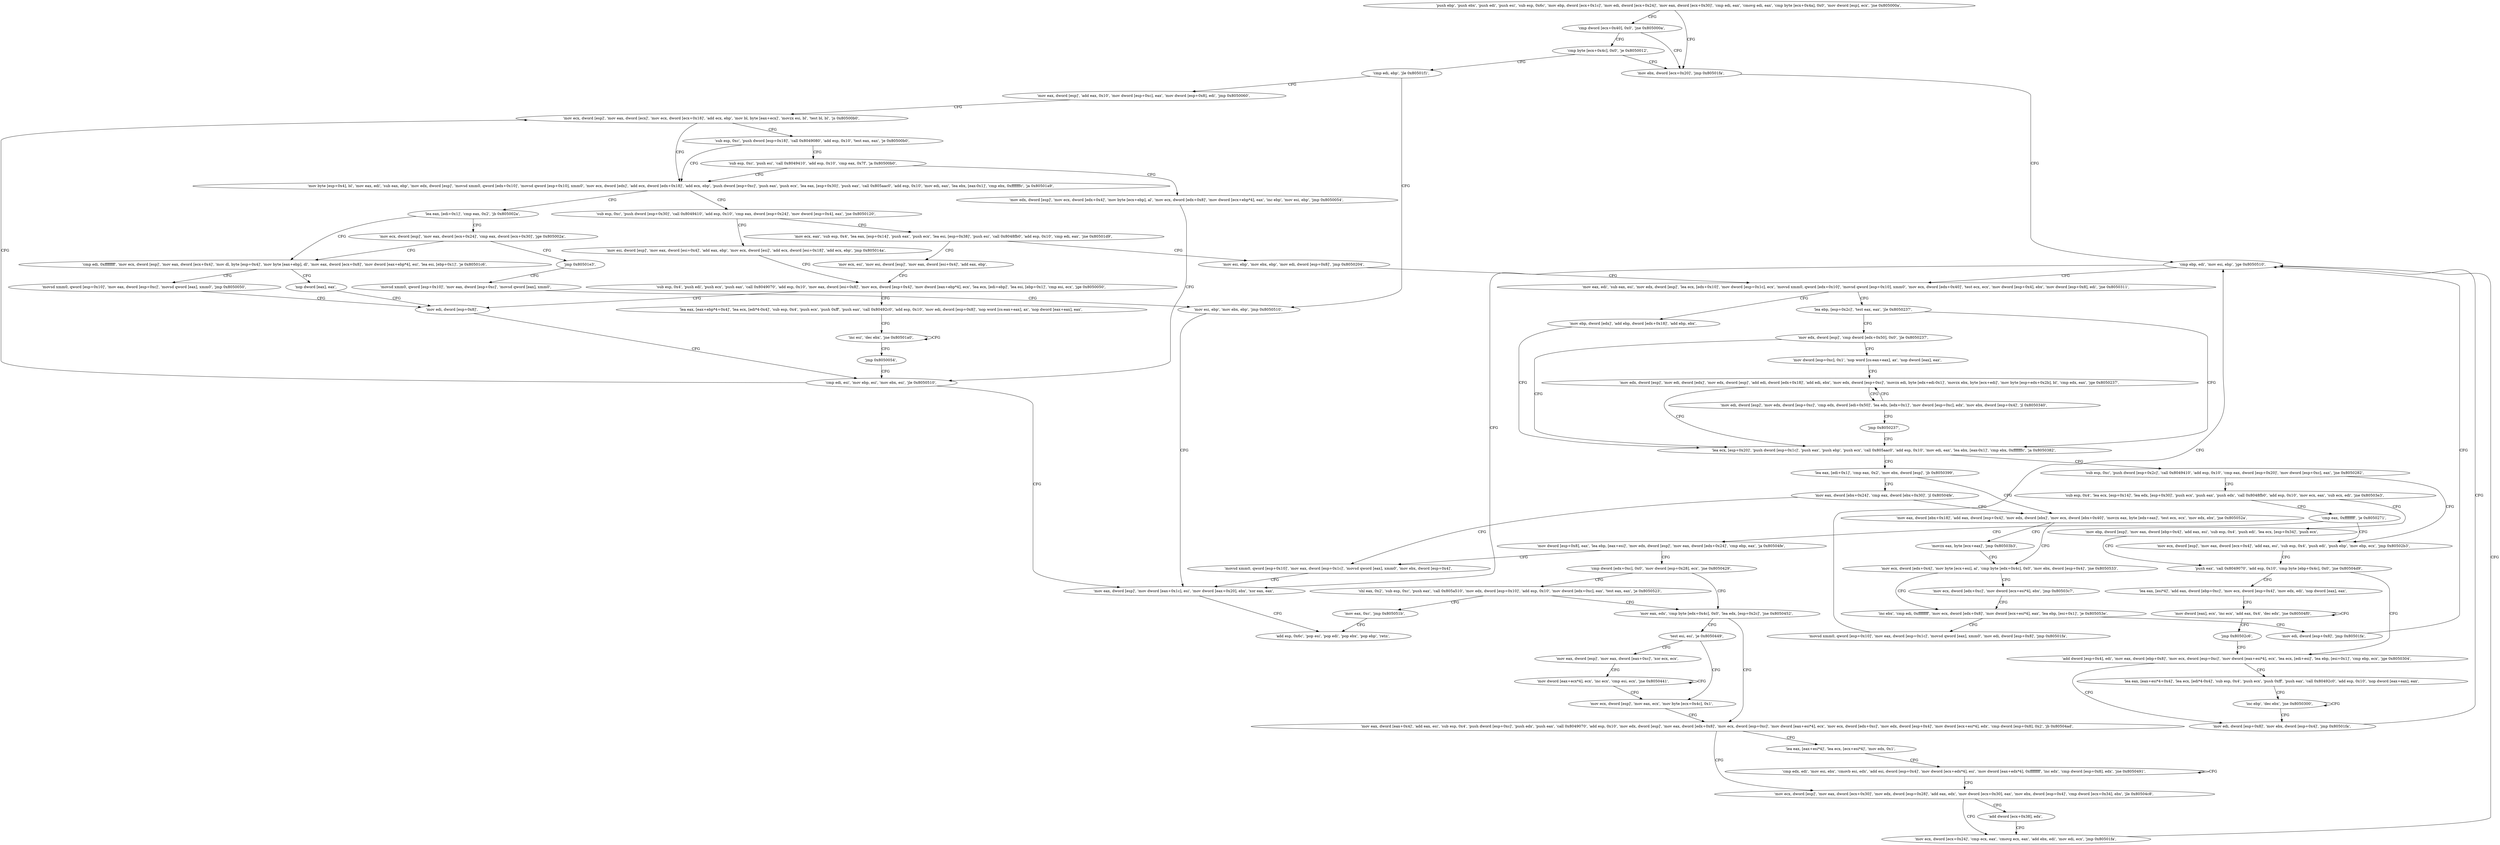 digraph "func" {
"134545376" [label = "'push ebp', 'push ebx', 'push edi', 'push esi', 'sub esp, 0x6c', 'mov ebp, dword [ecx+0x1c]', 'mov edi, dword [ecx+0x24]', 'mov eax, dword [ecx+0x30]', 'cmp edi, eax', 'cmovg edi, eax', 'cmp byte [ecx+0x4a], 0x0', 'mov dword [esp], ecx', 'jne 0x805000a', " ]
"134545418" [label = "'mov ebx, dword [ecx+0x20]', 'jmp 0x80501fa', " ]
"134545406" [label = "'cmp dword [ecx+0x40], 0x0', 'jne 0x805000a', " ]
"134545914" [label = "'cmp ebp, edi', 'mov esi, ebp', 'jge 0x8050510', " ]
"134545412" [label = "'cmp byte [ecx+0x4c], 0x0', 'je 0x8050012', " ]
"134546704" [label = "'mov eax, dword [esp]', 'mov dword [eax+0x1c], esi', 'mov dword [eax+0x20], ebx', 'xor eax, eax', " ]
"134545924" [label = "'mov eax, edi', 'sub eax, esi', 'mov edx, dword [esp]', 'lea ecx, [edx+0x10]', 'mov dword [esp+0x1c], ecx', 'movsd xmm0, qword [edx+0x10]', 'movsd qword [esp+0x10], xmm0', 'mov ecx, dword [edx+0x40]', 'test ecx, ecx', 'mov dword [esp+0x4], ebx', 'mov dword [esp+0x8], edi', 'jne 0x8050311', " ]
"134545426" [label = "'cmp edi, ebp', 'jle 0x80501f1', " ]
"134546715" [label = "'add esp, 0x6c', 'pop esi', 'pop edi', 'pop ebx', 'pop ebp', 'retn', " ]
"134546193" [label = "'lea ebp, [esp+0x2c]', 'test eax, eax', 'jle 0x8050237', " ]
"134545968" [label = "'mov ebp, dword [edx]', 'add ebp, dword [edx+0x18]', 'add ebp, ebx', " ]
"134545905" [label = "'mov esi, ebp', 'mov ebx, ebp', 'jmp 0x8050510', " ]
"134545434" [label = "'mov eax, dword [esp]', 'add eax, 0x10', 'mov dword [esp+0xc], eax', 'mov dword [esp+0x8], edi', 'jmp 0x8050060', " ]
"134545975" [label = "'lea ecx, [esp+0x20]', 'push dword [esp+0x1c]', 'push eax', 'push ebp', 'push ecx', 'call 0x805aac0', 'add esp, 0x10', 'mov edi, eax', 'lea ebx, [eax-0x1]', 'cmp ebx, 0xfffffffc', 'ja 0x8050382', " ]
"134546205" [label = "'mov edx, dword [esp]', 'cmp dword [edx+0x50], 0x0', 'jle 0x8050237', " ]
"134545504" [label = "'mov ecx, dword [esp]', 'mov eax, dword [ecx]', 'mov ecx, dword [ecx+0x18]', 'add ecx, ebp', 'mov bl, byte [eax+ecx]', 'movzx esi, bl', 'test bl, bl', 'js 0x80500b0', " ]
"134546306" [label = "'lea eax, [edi+0x1]', 'cmp eax, 0x2', 'mov ebx, dword [esp]', 'jb 0x8050399', " ]
"134546008" [label = "'sub esp, 0xc', 'push dword [esp+0x2c]', 'call 0x8049410', 'add esp, 0x10', 'cmp eax, dword [esp+0x20]', 'mov dword [esp+0xc], eax', 'jne 0x8050282', " ]
"134546218" [label = "'mov dword [esp+0xc], 0x1', 'nop word [cs:eax+eax], ax', 'nop dword [eax], eax', " ]
"134546329" [label = "'mov eax, dword [ebx+0x18]', 'add eax, dword [esp+0x4]', 'mov edx, dword [ebx]', 'mov ecx, dword [ebx+0x40]', 'movzx eax, byte [edx+eax]', 'test ecx, ecx', 'mov edx, ebx', 'jne 0x805052a', " ]
"134546317" [label = "'mov eax, dword [ebx+0x24]', 'cmp eax, dword [ebx+0x30]', 'jl 0x80504fe', " ]
"134546050" [label = "'sub esp, 0x4', 'lea ecx, [esp+0x14]', 'lea edx, [esp+0x30]', 'push ecx', 'push eax', 'push edx', 'call 0x8048fb0', 'add esp, 0x10', 'mov ecx, eax', 'sub ecx, edi', 'jne 0x80503e3', " ]
"134546033" [label = "'mov ecx, dword [esp]', 'mov eax, dword [ecx+0x4]', 'add eax, esi', 'sub esp, 0x4', 'push edi', 'push ebp', 'mov ebp, ecx', 'jmp 0x80502b3', " ]
"134545584" [label = "'mov byte [esp+0x4], bl', 'mov eax, edi', 'sub eax, ebp', 'mov edx, dword [esp]', 'movsd xmm0, qword [edx+0x10]', 'movsd qword [esp+0x10], xmm0', 'mov ecx, dword [edx]', 'add ecx, dword [edx+0x18]', 'add ecx, ebp', 'push dword [esp+0xc]', 'push eax', 'push ecx', 'lea eax, [esp+0x30]', 'push eax', 'call 0x805aac0', 'add esp, 0x10', 'mov edi, eax', 'lea ebx, [eax-0x1]', 'cmp ebx, 0xfffffffc', 'ja 0x80501a9', " ]
"134545524" [label = "'sub esp, 0xc', 'push dword [esp+0x18]', 'call 0x8049080', 'add esp, 0x10', 'test eax, eax', 'je 0x80500b0', " ]
"134546240" [label = "'mov edx, dword [esp]', 'mov edi, dword [edx]', 'mov edx, dword [esp]', 'add edi, dword [edx+0x18]', 'add edi, ebx', 'mov edx, dword [esp+0xc]', 'movzx edi, byte [edx+edi-0x1]', 'movzx ebx, byte [ecx+edi]', 'mov byte [esp+edx+0x2b], bl', 'cmp edx, eax', 'jge 0x8050237', " ]
"134546730" [label = "'movzx eax, byte [ecx+eax]', 'jmp 0x80503b3', " ]
"134546355" [label = "'mov ecx, dword [edx+0x4]', 'mov byte [ecx+esi], al', 'cmp byte [edx+0x4c], 0x0', 'mov ebx, dword [esp+0x4]', 'jne 0x8050533', " ]
"134546686" [label = "'movsd xmm0, qword [esp+0x10]', 'mov eax, dword [esp+0x1c]', 'movsd qword [eax], xmm0', 'mov ebx, dword [esp+0x4]', " ]
"134546403" [label = "'cmp eax, 0xffffffff', 'je 0x8050271', " ]
"134546082" [label = "'mov ebp, dword [esp]', 'mov eax, dword [ebp+0x4]', 'add eax, esi', 'sub esp, 0x4', 'push edi', 'lea ecx, [esp+0x34]', 'push ecx', " ]
"134546099" [label = "'push eax', 'call 0x8049070', 'add esp, 0x10', 'cmp byte [ebp+0x4c], 0x0', 'jne 0x80504d9', " ]
"134545833" [label = "'lea eax, [edi+0x1]', 'cmp eax, 0x2', 'jb 0x805002a', " ]
"134545646" [label = "'sub esp, 0xc', 'push dword [esp+0x30]', 'call 0x8049410', 'add esp, 0x10', 'cmp eax, dword [esp+0x24]', 'mov dword [esp+0x4], eax', 'jne 0x8050120', " ]
"134545543" [label = "'sub esp, 0xc', 'push esi', 'call 0x8049410', 'add esp, 0x10', 'cmp eax, 0x7f', 'ja 0x80500b0', " ]
"134546278" [label = "'mov edi, dword [esp]', 'mov edx, dword [esp+0xc]', 'cmp edx, dword [edi+0x50]', 'lea edx, [edx+0x1]', 'mov dword [esp+0xc], edx', 'mov ebx, dword [esp+0x4]', 'jl 0x8050340', " ]
"134546301" [label = "'jmp 0x8050237', " ]
"134546739" [label = "'mov ecx, dword [edx+0xc]', 'mov dword [ecx+esi*4], ebx', 'jmp 0x80503c7', " ]
"134546375" [label = "'inc ebx', 'cmp edi, 0xffffffff', 'mov ecx, dword [edx+0x8]', 'mov dword [ecx+esi*4], eax', 'lea ebp, [esi+0x1]', 'je 0x805053e', " ]
"134546412" [label = "'mov dword [esp+0x8], eax', 'lea ebp, [eax+esi]', 'mov edx, dword [esp]', 'mov eax, dword [edx+0x24]', 'cmp ebp, eax', 'ja 0x80504fe', " ]
"134546649" [label = "'lea eax, [esi*4]', 'add eax, dword [ebp+0xc]', 'mov ecx, dword [esp+0x4]', 'mov edx, edi', 'nop dword [eax], eax', " ]
"134546118" [label = "'add dword [esp+0x4], edi', 'mov eax, dword [ebp+0x8]', 'mov ecx, dword [esp+0xc]', 'mov dword [eax+esi*4], ecx', 'lea ecx, [edi+esi]', 'lea ebp, [esi+0x1]', 'cmp ebp, ecx', 'jge 0x8050304', " ]
"134545450" [label = "'cmp edi, 0xffffffff', 'mov ecx, dword [esp]', 'mov eax, dword [ecx+0x4]', 'mov dl, byte [esp+0x4]', 'mov byte [eax+ebp], dl', 'mov eax, dword [ecx+0x8]', 'mov dword [eax+ebp*4], esi', 'lea esi, [ebp+0x1]', 'je 0x80501c6', " ]
"134545845" [label = "'mov ecx, dword [esp]', 'mov eax, dword [ecx+0x24]', 'cmp eax, dword [ecx+0x30]', 'jge 0x805002a', " ]
"134545696" [label = "'mov ecx, eax', 'sub esp, 0x4', 'lea eax, [esp+0x14]', 'push eax', 'push ecx', 'lea esi, [esp+0x38]', 'push esi', 'call 0x8048fb0', 'add esp, 0x10', 'cmp edi, eax', 'jne 0x80501d9', " ]
"134545671" [label = "'mov esi, dword [esp]', 'mov eax, dword [esi+0x4]', 'add eax, ebp', 'mov ecx, dword [esi]', 'add ecx, dword [esi+0x18]', 'add ecx, ebp', 'jmp 0x805014a', " ]
"134545560" [label = "'mov edx, dword [esp]', 'mov ecx, dword [edx+0x4]', 'mov byte [ecx+ebp], al', 'mov ecx, dword [edx+0x8]', 'mov dword [ecx+ebp*4], eax', 'inc ebp', 'mov esi, ebp', 'jmp 0x8050054', " ]
"134546750" [label = "'movsd xmm0, qword [esp+0x10]', 'mov eax, dword [esp+0x1c]', 'movsd qword [eax], xmm0', 'mov edi, dword [esp+0x8]', 'jmp 0x80501fa', " ]
"134546394" [label = "'mov edi, dword [esp+0x8]', 'jmp 0x80501fa', " ]
"134546433" [label = "'cmp dword [edx+0xc], 0x0', 'mov dword [esp+0x28], ecx', 'jne 0x8050429', " ]
"134546672" [label = "'mov dword [eax], ecx', 'inc ecx', 'add eax, 0x4', 'dec edx', 'jne 0x80504f0', " ]
"134546180" [label = "'mov edi, dword [esp+0x8]', 'mov ebx, dword [esp+0x4]', 'jmp 0x80501fa', " ]
"134546142" [label = "'lea eax, [eax+esi*4+0x4]', 'lea ecx, [edi*4-0x4]', 'sub esp, 0x4', 'push ecx', 'push 0xff', 'push eax', 'call 0x80492c0', 'add esp, 0x10', 'nop dword [eax+eax], eax', " ]
"134545862" [label = "'movsd xmm0, qword [esp+0x10]', 'mov eax, dword [esp+0xc]', 'movsd qword [eax], xmm0', 'jmp 0x8050050', " ]
"134545481" [label = "'nop dword [eax], eax', " ]
"134545860" [label = "'jmp 0x80501e3', " ]
"134545881" [label = "'mov esi, ebp', 'mov ebx, ebp', 'mov edi, dword [esp+0x8]', 'jmp 0x8050204', " ]
"134545728" [label = "'mov ecx, esi', 'mov esi, dword [esp]', 'mov eax, dword [esi+0x4]', 'add eax, ebp', " ]
"134545738" [label = "'sub esp, 0x4', 'push edi', 'push ecx', 'push eax', 'call 0x8049070', 'add esp, 0x10', 'mov eax, dword [esi+0x8]', 'mov ecx, dword [esp+0x4]', 'mov dword [eax+ebp*4], ecx', 'lea ecx, [edi+ebp]', 'lea esi, [ebp+0x1]', 'cmp esi, ecx', 'jge 0x8050050', " ]
"134545492" [label = "'cmp edi, esi', 'mov ebp, esi', 'mov ebx, esi', 'jle 0x8050510', " ]
"134546473" [label = "'mov eax, edx', 'cmp byte [edx+0x4c], 0x0', 'lea edx, [esp+0x2c]', 'jne 0x8050452', " ]
"134546443" [label = "'shl eax, 0x2', 'sub esp, 0xc', 'push eax', 'call 0x805a510', 'mov edx, dword [esp+0x10]', 'add esp, 0x10', 'mov dword [edx+0xc], eax', 'test eax, eax', 'je 0x8050523', " ]
"134546681" [label = "'jmp 0x80502c6', " ]
"134546176" [label = "'inc ebp', 'dec ebx', 'jne 0x8050300', " ]
"134545488" [label = "'mov edi, dword [esp+0x8]', " ]
"134545891" [label = "'movsd xmm0, qword [esp+0x10]', 'mov eax, dword [esp+0xc]', 'movsd qword [eax], xmm0', " ]
"134545776" [label = "'lea eax, [eax+ebp*4+0x4]', 'lea ecx, [edi*4-0x4]', 'sub esp, 0x4', 'push ecx', 'push 0xff', 'push eax', 'call 0x80492c0', 'add esp, 0x10', 'mov edi, dword [esp+0x8]', 'nop word [cs:eax+eax], ax', 'nop dword [eax+eax], eax', " ]
"134546514" [label = "'mov eax, dword [eax+0x4]', 'add eax, esi', 'sub esp, 0x4', 'push dword [esp+0xc]', 'push edx', 'push eax', 'call 0x8049070', 'add esp, 0x10', 'mov edx, dword [esp]', 'mov eax, dword [edx+0x8]', 'mov ecx, dword [esp+0xc]', 'mov dword [eax+esi*4], ecx', 'mov ecx, dword [edx+0xc]', 'mov edx, dword [esp+0x4]', 'mov dword [ecx+esi*4], edx', 'cmp dword [esp+0x8], 0x2', 'jb 0x80504ad', " ]
"134546485" [label = "'test esi, esi', 'je 0x8050449', " ]
"134546723" [label = "'mov eax, 0xc', 'jmp 0x805051b', " ]
"134545824" [label = "'inc esi', 'dec ebx', 'jne 0x80501a0', " ]
"134546605" [label = "'mov ecx, dword [esp]', 'mov eax, dword [ecx+0x30]', 'mov edx, dword [esp+0x28]', 'add eax, edx', 'mov dword [ecx+0x30], eax', 'mov ebx, dword [esp+0x4]', 'cmp dword [ecx+0x34], ebx', 'jle 0x80504c8', " ]
"134546566" [label = "'lea eax, [eax+esi*4]', 'lea ecx, [ecx+esi*4]', 'mov edx, 0x1', " ]
"134546505" [label = "'mov ecx, dword [esp]', 'mov eax, ecx', 'mov byte [ecx+0x4c], 0x1', " ]
"134546489" [label = "'mov eax, dword [esp]', 'mov eax, dword [eax+0xc]', 'xor ecx, ecx', " ]
"134545828" [label = "'jmp 0x8050054', " ]
"134546632" [label = "'mov ecx, dword [ecx+0x24]', 'cmp ecx, eax', 'cmovg ecx, eax', 'add ebx, edi', 'mov edi, ecx', 'jmp 0x80501fa', " ]
"134546629" [label = "'add dword [ecx+0x38], edx', " ]
"134546577" [label = "'cmp edx, edi', 'mov esi, ebx', 'cmovb esi, edx', 'add esi, dword [esp+0x4]', 'mov dword [ecx+edx*4], esi', 'mov dword [eax+edx*4], 0xffffffff', 'inc edx', 'cmp dword [esp+0x8], edx', 'jne 0x8050491', " ]
"134546497" [label = "'mov dword [eax+ecx*4], ecx', 'inc ecx', 'cmp esi, ecx', 'jne 0x8050441', " ]
"134545376" -> "134545418" [ label = "CFG" ]
"134545376" -> "134545406" [ label = "CFG" ]
"134545418" -> "134545914" [ label = "CFG" ]
"134545406" -> "134545418" [ label = "CFG" ]
"134545406" -> "134545412" [ label = "CFG" ]
"134545914" -> "134546704" [ label = "CFG" ]
"134545914" -> "134545924" [ label = "CFG" ]
"134545412" -> "134545426" [ label = "CFG" ]
"134545412" -> "134545418" [ label = "CFG" ]
"134546704" -> "134546715" [ label = "CFG" ]
"134545924" -> "134546193" [ label = "CFG" ]
"134545924" -> "134545968" [ label = "CFG" ]
"134545426" -> "134545905" [ label = "CFG" ]
"134545426" -> "134545434" [ label = "CFG" ]
"134546193" -> "134545975" [ label = "CFG" ]
"134546193" -> "134546205" [ label = "CFG" ]
"134545968" -> "134545975" [ label = "CFG" ]
"134545905" -> "134546704" [ label = "CFG" ]
"134545434" -> "134545504" [ label = "CFG" ]
"134545975" -> "134546306" [ label = "CFG" ]
"134545975" -> "134546008" [ label = "CFG" ]
"134546205" -> "134545975" [ label = "CFG" ]
"134546205" -> "134546218" [ label = "CFG" ]
"134545504" -> "134545584" [ label = "CFG" ]
"134545504" -> "134545524" [ label = "CFG" ]
"134546306" -> "134546329" [ label = "CFG" ]
"134546306" -> "134546317" [ label = "CFG" ]
"134546008" -> "134546050" [ label = "CFG" ]
"134546008" -> "134546033" [ label = "CFG" ]
"134546218" -> "134546240" [ label = "CFG" ]
"134546329" -> "134546730" [ label = "CFG" ]
"134546329" -> "134546355" [ label = "CFG" ]
"134546317" -> "134546686" [ label = "CFG" ]
"134546317" -> "134546329" [ label = "CFG" ]
"134546050" -> "134546403" [ label = "CFG" ]
"134546050" -> "134546082" [ label = "CFG" ]
"134546033" -> "134546099" [ label = "CFG" ]
"134545584" -> "134545833" [ label = "CFG" ]
"134545584" -> "134545646" [ label = "CFG" ]
"134545524" -> "134545584" [ label = "CFG" ]
"134545524" -> "134545543" [ label = "CFG" ]
"134546240" -> "134545975" [ label = "CFG" ]
"134546240" -> "134546278" [ label = "CFG" ]
"134546730" -> "134546355" [ label = "CFG" ]
"134546355" -> "134546739" [ label = "CFG" ]
"134546355" -> "134546375" [ label = "CFG" ]
"134546686" -> "134546704" [ label = "CFG" ]
"134546403" -> "134546033" [ label = "CFG" ]
"134546403" -> "134546412" [ label = "CFG" ]
"134546082" -> "134546099" [ label = "CFG" ]
"134546099" -> "134546649" [ label = "CFG" ]
"134546099" -> "134546118" [ label = "CFG" ]
"134545833" -> "134545450" [ label = "CFG" ]
"134545833" -> "134545845" [ label = "CFG" ]
"134545646" -> "134545696" [ label = "CFG" ]
"134545646" -> "134545671" [ label = "CFG" ]
"134545543" -> "134545584" [ label = "CFG" ]
"134545543" -> "134545560" [ label = "CFG" ]
"134546278" -> "134546240" [ label = "CFG" ]
"134546278" -> "134546301" [ label = "CFG" ]
"134546301" -> "134545975" [ label = "CFG" ]
"134546739" -> "134546375" [ label = "CFG" ]
"134546375" -> "134546750" [ label = "CFG" ]
"134546375" -> "134546394" [ label = "CFG" ]
"134546412" -> "134546686" [ label = "CFG" ]
"134546412" -> "134546433" [ label = "CFG" ]
"134546649" -> "134546672" [ label = "CFG" ]
"134546118" -> "134546180" [ label = "CFG" ]
"134546118" -> "134546142" [ label = "CFG" ]
"134545450" -> "134545862" [ label = "CFG" ]
"134545450" -> "134545481" [ label = "CFG" ]
"134545845" -> "134545450" [ label = "CFG" ]
"134545845" -> "134545860" [ label = "CFG" ]
"134545696" -> "134545881" [ label = "CFG" ]
"134545696" -> "134545728" [ label = "CFG" ]
"134545671" -> "134545738" [ label = "CFG" ]
"134545560" -> "134545492" [ label = "CFG" ]
"134546750" -> "134545914" [ label = "CFG" ]
"134546394" -> "134545914" [ label = "CFG" ]
"134546433" -> "134546473" [ label = "CFG" ]
"134546433" -> "134546443" [ label = "CFG" ]
"134546672" -> "134546672" [ label = "CFG" ]
"134546672" -> "134546681" [ label = "CFG" ]
"134546180" -> "134545914" [ label = "CFG" ]
"134546142" -> "134546176" [ label = "CFG" ]
"134545862" -> "134545488" [ label = "CFG" ]
"134545481" -> "134545488" [ label = "CFG" ]
"134545860" -> "134545891" [ label = "CFG" ]
"134545881" -> "134545924" [ label = "CFG" ]
"134545728" -> "134545738" [ label = "CFG" ]
"134545738" -> "134545488" [ label = "CFG" ]
"134545738" -> "134545776" [ label = "CFG" ]
"134545492" -> "134546704" [ label = "CFG" ]
"134545492" -> "134545504" [ label = "CFG" ]
"134546473" -> "134546514" [ label = "CFG" ]
"134546473" -> "134546485" [ label = "CFG" ]
"134546443" -> "134546723" [ label = "CFG" ]
"134546443" -> "134546473" [ label = "CFG" ]
"134546681" -> "134546118" [ label = "CFG" ]
"134546176" -> "134546176" [ label = "CFG" ]
"134546176" -> "134546180" [ label = "CFG" ]
"134545488" -> "134545492" [ label = "CFG" ]
"134545891" -> "134545905" [ label = "CFG" ]
"134545776" -> "134545824" [ label = "CFG" ]
"134546514" -> "134546605" [ label = "CFG" ]
"134546514" -> "134546566" [ label = "CFG" ]
"134546485" -> "134546505" [ label = "CFG" ]
"134546485" -> "134546489" [ label = "CFG" ]
"134546723" -> "134546715" [ label = "CFG" ]
"134545824" -> "134545824" [ label = "CFG" ]
"134545824" -> "134545828" [ label = "CFG" ]
"134546605" -> "134546632" [ label = "CFG" ]
"134546605" -> "134546629" [ label = "CFG" ]
"134546566" -> "134546577" [ label = "CFG" ]
"134546505" -> "134546514" [ label = "CFG" ]
"134546489" -> "134546497" [ label = "CFG" ]
"134545828" -> "134545492" [ label = "CFG" ]
"134546632" -> "134545914" [ label = "CFG" ]
"134546629" -> "134546632" [ label = "CFG" ]
"134546577" -> "134546577" [ label = "CFG" ]
"134546577" -> "134546605" [ label = "CFG" ]
"134546497" -> "134546497" [ label = "CFG" ]
"134546497" -> "134546505" [ label = "CFG" ]
}
